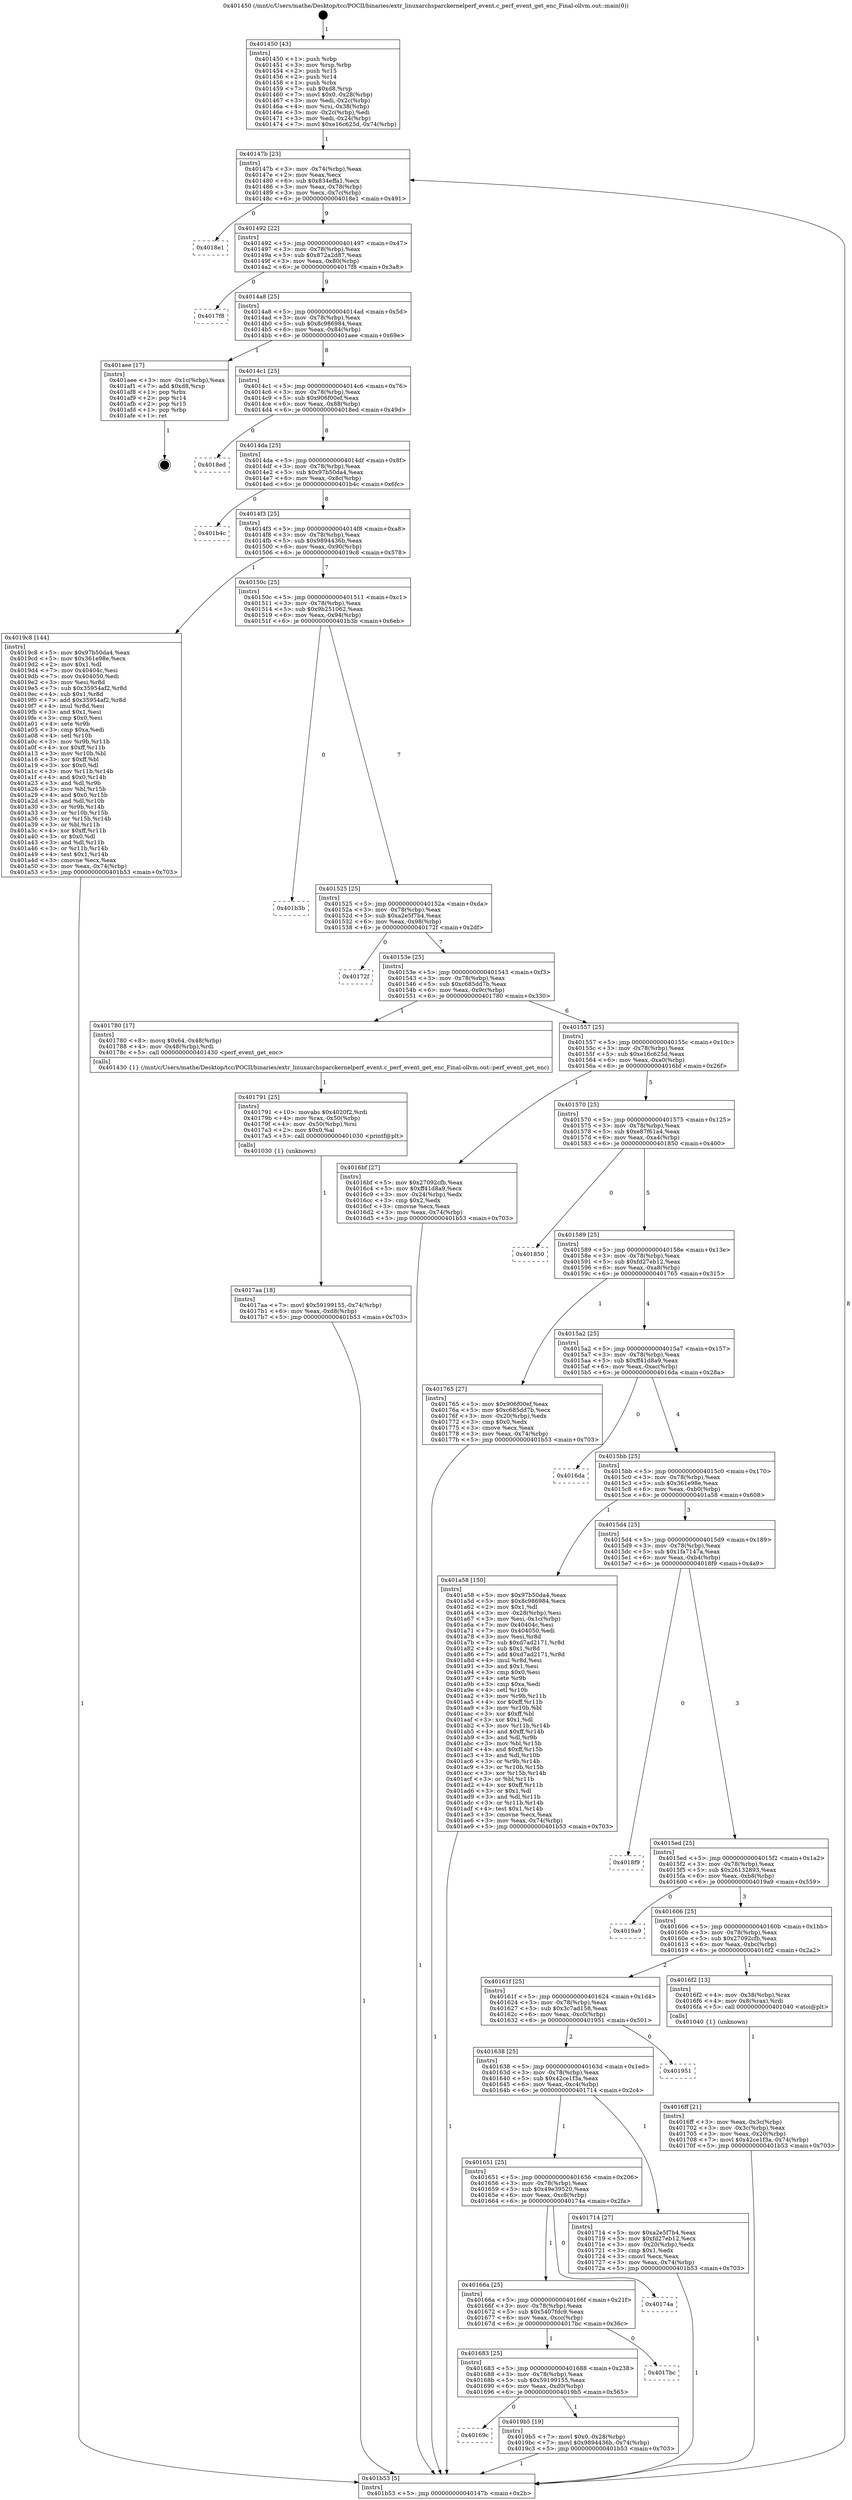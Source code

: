 digraph "0x401450" {
  label = "0x401450 (/mnt/c/Users/mathe/Desktop/tcc/POCII/binaries/extr_linuxarchsparckernelperf_event.c_perf_event_get_enc_Final-ollvm.out::main(0))"
  labelloc = "t"
  node[shape=record]

  Entry [label="",width=0.3,height=0.3,shape=circle,fillcolor=black,style=filled]
  "0x40147b" [label="{
     0x40147b [23]\l
     | [instrs]\l
     &nbsp;&nbsp;0x40147b \<+3\>: mov -0x74(%rbp),%eax\l
     &nbsp;&nbsp;0x40147e \<+2\>: mov %eax,%ecx\l
     &nbsp;&nbsp;0x401480 \<+6\>: sub $0x834effa1,%ecx\l
     &nbsp;&nbsp;0x401486 \<+3\>: mov %eax,-0x78(%rbp)\l
     &nbsp;&nbsp;0x401489 \<+3\>: mov %ecx,-0x7c(%rbp)\l
     &nbsp;&nbsp;0x40148c \<+6\>: je 00000000004018e1 \<main+0x491\>\l
  }"]
  "0x4018e1" [label="{
     0x4018e1\l
  }", style=dashed]
  "0x401492" [label="{
     0x401492 [22]\l
     | [instrs]\l
     &nbsp;&nbsp;0x401492 \<+5\>: jmp 0000000000401497 \<main+0x47\>\l
     &nbsp;&nbsp;0x401497 \<+3\>: mov -0x78(%rbp),%eax\l
     &nbsp;&nbsp;0x40149a \<+5\>: sub $0x872a2d87,%eax\l
     &nbsp;&nbsp;0x40149f \<+3\>: mov %eax,-0x80(%rbp)\l
     &nbsp;&nbsp;0x4014a2 \<+6\>: je 00000000004017f8 \<main+0x3a8\>\l
  }"]
  Exit [label="",width=0.3,height=0.3,shape=circle,fillcolor=black,style=filled,peripheries=2]
  "0x4017f8" [label="{
     0x4017f8\l
  }", style=dashed]
  "0x4014a8" [label="{
     0x4014a8 [25]\l
     | [instrs]\l
     &nbsp;&nbsp;0x4014a8 \<+5\>: jmp 00000000004014ad \<main+0x5d\>\l
     &nbsp;&nbsp;0x4014ad \<+3\>: mov -0x78(%rbp),%eax\l
     &nbsp;&nbsp;0x4014b0 \<+5\>: sub $0x8c986984,%eax\l
     &nbsp;&nbsp;0x4014b5 \<+6\>: mov %eax,-0x84(%rbp)\l
     &nbsp;&nbsp;0x4014bb \<+6\>: je 0000000000401aee \<main+0x69e\>\l
  }"]
  "0x40169c" [label="{
     0x40169c\l
  }", style=dashed]
  "0x401aee" [label="{
     0x401aee [17]\l
     | [instrs]\l
     &nbsp;&nbsp;0x401aee \<+3\>: mov -0x1c(%rbp),%eax\l
     &nbsp;&nbsp;0x401af1 \<+7\>: add $0xd8,%rsp\l
     &nbsp;&nbsp;0x401af8 \<+1\>: pop %rbx\l
     &nbsp;&nbsp;0x401af9 \<+2\>: pop %r14\l
     &nbsp;&nbsp;0x401afb \<+2\>: pop %r15\l
     &nbsp;&nbsp;0x401afd \<+1\>: pop %rbp\l
     &nbsp;&nbsp;0x401afe \<+1\>: ret\l
  }"]
  "0x4014c1" [label="{
     0x4014c1 [25]\l
     | [instrs]\l
     &nbsp;&nbsp;0x4014c1 \<+5\>: jmp 00000000004014c6 \<main+0x76\>\l
     &nbsp;&nbsp;0x4014c6 \<+3\>: mov -0x78(%rbp),%eax\l
     &nbsp;&nbsp;0x4014c9 \<+5\>: sub $0x906f00ef,%eax\l
     &nbsp;&nbsp;0x4014ce \<+6\>: mov %eax,-0x88(%rbp)\l
     &nbsp;&nbsp;0x4014d4 \<+6\>: je 00000000004018ed \<main+0x49d\>\l
  }"]
  "0x4019b5" [label="{
     0x4019b5 [19]\l
     | [instrs]\l
     &nbsp;&nbsp;0x4019b5 \<+7\>: movl $0x0,-0x28(%rbp)\l
     &nbsp;&nbsp;0x4019bc \<+7\>: movl $0x9894436b,-0x74(%rbp)\l
     &nbsp;&nbsp;0x4019c3 \<+5\>: jmp 0000000000401b53 \<main+0x703\>\l
  }"]
  "0x4018ed" [label="{
     0x4018ed\l
  }", style=dashed]
  "0x4014da" [label="{
     0x4014da [25]\l
     | [instrs]\l
     &nbsp;&nbsp;0x4014da \<+5\>: jmp 00000000004014df \<main+0x8f\>\l
     &nbsp;&nbsp;0x4014df \<+3\>: mov -0x78(%rbp),%eax\l
     &nbsp;&nbsp;0x4014e2 \<+5\>: sub $0x97b50da4,%eax\l
     &nbsp;&nbsp;0x4014e7 \<+6\>: mov %eax,-0x8c(%rbp)\l
     &nbsp;&nbsp;0x4014ed \<+6\>: je 0000000000401b4c \<main+0x6fc\>\l
  }"]
  "0x401683" [label="{
     0x401683 [25]\l
     | [instrs]\l
     &nbsp;&nbsp;0x401683 \<+5\>: jmp 0000000000401688 \<main+0x238\>\l
     &nbsp;&nbsp;0x401688 \<+3\>: mov -0x78(%rbp),%eax\l
     &nbsp;&nbsp;0x40168b \<+5\>: sub $0x59199155,%eax\l
     &nbsp;&nbsp;0x401690 \<+6\>: mov %eax,-0xd0(%rbp)\l
     &nbsp;&nbsp;0x401696 \<+6\>: je 00000000004019b5 \<main+0x565\>\l
  }"]
  "0x401b4c" [label="{
     0x401b4c\l
  }", style=dashed]
  "0x4014f3" [label="{
     0x4014f3 [25]\l
     | [instrs]\l
     &nbsp;&nbsp;0x4014f3 \<+5\>: jmp 00000000004014f8 \<main+0xa8\>\l
     &nbsp;&nbsp;0x4014f8 \<+3\>: mov -0x78(%rbp),%eax\l
     &nbsp;&nbsp;0x4014fb \<+5\>: sub $0x9894436b,%eax\l
     &nbsp;&nbsp;0x401500 \<+6\>: mov %eax,-0x90(%rbp)\l
     &nbsp;&nbsp;0x401506 \<+6\>: je 00000000004019c8 \<main+0x578\>\l
  }"]
  "0x4017bc" [label="{
     0x4017bc\l
  }", style=dashed]
  "0x4019c8" [label="{
     0x4019c8 [144]\l
     | [instrs]\l
     &nbsp;&nbsp;0x4019c8 \<+5\>: mov $0x97b50da4,%eax\l
     &nbsp;&nbsp;0x4019cd \<+5\>: mov $0x361e98e,%ecx\l
     &nbsp;&nbsp;0x4019d2 \<+2\>: mov $0x1,%dl\l
     &nbsp;&nbsp;0x4019d4 \<+7\>: mov 0x40404c,%esi\l
     &nbsp;&nbsp;0x4019db \<+7\>: mov 0x404050,%edi\l
     &nbsp;&nbsp;0x4019e2 \<+3\>: mov %esi,%r8d\l
     &nbsp;&nbsp;0x4019e5 \<+7\>: sub $0x35954af2,%r8d\l
     &nbsp;&nbsp;0x4019ec \<+4\>: sub $0x1,%r8d\l
     &nbsp;&nbsp;0x4019f0 \<+7\>: add $0x35954af2,%r8d\l
     &nbsp;&nbsp;0x4019f7 \<+4\>: imul %r8d,%esi\l
     &nbsp;&nbsp;0x4019fb \<+3\>: and $0x1,%esi\l
     &nbsp;&nbsp;0x4019fe \<+3\>: cmp $0x0,%esi\l
     &nbsp;&nbsp;0x401a01 \<+4\>: sete %r9b\l
     &nbsp;&nbsp;0x401a05 \<+3\>: cmp $0xa,%edi\l
     &nbsp;&nbsp;0x401a08 \<+4\>: setl %r10b\l
     &nbsp;&nbsp;0x401a0c \<+3\>: mov %r9b,%r11b\l
     &nbsp;&nbsp;0x401a0f \<+4\>: xor $0xff,%r11b\l
     &nbsp;&nbsp;0x401a13 \<+3\>: mov %r10b,%bl\l
     &nbsp;&nbsp;0x401a16 \<+3\>: xor $0xff,%bl\l
     &nbsp;&nbsp;0x401a19 \<+3\>: xor $0x0,%dl\l
     &nbsp;&nbsp;0x401a1c \<+3\>: mov %r11b,%r14b\l
     &nbsp;&nbsp;0x401a1f \<+4\>: and $0x0,%r14b\l
     &nbsp;&nbsp;0x401a23 \<+3\>: and %dl,%r9b\l
     &nbsp;&nbsp;0x401a26 \<+3\>: mov %bl,%r15b\l
     &nbsp;&nbsp;0x401a29 \<+4\>: and $0x0,%r15b\l
     &nbsp;&nbsp;0x401a2d \<+3\>: and %dl,%r10b\l
     &nbsp;&nbsp;0x401a30 \<+3\>: or %r9b,%r14b\l
     &nbsp;&nbsp;0x401a33 \<+3\>: or %r10b,%r15b\l
     &nbsp;&nbsp;0x401a36 \<+3\>: xor %r15b,%r14b\l
     &nbsp;&nbsp;0x401a39 \<+3\>: or %bl,%r11b\l
     &nbsp;&nbsp;0x401a3c \<+4\>: xor $0xff,%r11b\l
     &nbsp;&nbsp;0x401a40 \<+3\>: or $0x0,%dl\l
     &nbsp;&nbsp;0x401a43 \<+3\>: and %dl,%r11b\l
     &nbsp;&nbsp;0x401a46 \<+3\>: or %r11b,%r14b\l
     &nbsp;&nbsp;0x401a49 \<+4\>: test $0x1,%r14b\l
     &nbsp;&nbsp;0x401a4d \<+3\>: cmovne %ecx,%eax\l
     &nbsp;&nbsp;0x401a50 \<+3\>: mov %eax,-0x74(%rbp)\l
     &nbsp;&nbsp;0x401a53 \<+5\>: jmp 0000000000401b53 \<main+0x703\>\l
  }"]
  "0x40150c" [label="{
     0x40150c [25]\l
     | [instrs]\l
     &nbsp;&nbsp;0x40150c \<+5\>: jmp 0000000000401511 \<main+0xc1\>\l
     &nbsp;&nbsp;0x401511 \<+3\>: mov -0x78(%rbp),%eax\l
     &nbsp;&nbsp;0x401514 \<+5\>: sub $0x9b251062,%eax\l
     &nbsp;&nbsp;0x401519 \<+6\>: mov %eax,-0x94(%rbp)\l
     &nbsp;&nbsp;0x40151f \<+6\>: je 0000000000401b3b \<main+0x6eb\>\l
  }"]
  "0x40166a" [label="{
     0x40166a [25]\l
     | [instrs]\l
     &nbsp;&nbsp;0x40166a \<+5\>: jmp 000000000040166f \<main+0x21f\>\l
     &nbsp;&nbsp;0x40166f \<+3\>: mov -0x78(%rbp),%eax\l
     &nbsp;&nbsp;0x401672 \<+5\>: sub $0x5407fdc9,%eax\l
     &nbsp;&nbsp;0x401677 \<+6\>: mov %eax,-0xcc(%rbp)\l
     &nbsp;&nbsp;0x40167d \<+6\>: je 00000000004017bc \<main+0x36c\>\l
  }"]
  "0x401b3b" [label="{
     0x401b3b\l
  }", style=dashed]
  "0x401525" [label="{
     0x401525 [25]\l
     | [instrs]\l
     &nbsp;&nbsp;0x401525 \<+5\>: jmp 000000000040152a \<main+0xda\>\l
     &nbsp;&nbsp;0x40152a \<+3\>: mov -0x78(%rbp),%eax\l
     &nbsp;&nbsp;0x40152d \<+5\>: sub $0xa2e5f7b4,%eax\l
     &nbsp;&nbsp;0x401532 \<+6\>: mov %eax,-0x98(%rbp)\l
     &nbsp;&nbsp;0x401538 \<+6\>: je 000000000040172f \<main+0x2df\>\l
  }"]
  "0x40174a" [label="{
     0x40174a\l
  }", style=dashed]
  "0x40172f" [label="{
     0x40172f\l
  }", style=dashed]
  "0x40153e" [label="{
     0x40153e [25]\l
     | [instrs]\l
     &nbsp;&nbsp;0x40153e \<+5\>: jmp 0000000000401543 \<main+0xf3\>\l
     &nbsp;&nbsp;0x401543 \<+3\>: mov -0x78(%rbp),%eax\l
     &nbsp;&nbsp;0x401546 \<+5\>: sub $0xc685dd7b,%eax\l
     &nbsp;&nbsp;0x40154b \<+6\>: mov %eax,-0x9c(%rbp)\l
     &nbsp;&nbsp;0x401551 \<+6\>: je 0000000000401780 \<main+0x330\>\l
  }"]
  "0x4017aa" [label="{
     0x4017aa [18]\l
     | [instrs]\l
     &nbsp;&nbsp;0x4017aa \<+7\>: movl $0x59199155,-0x74(%rbp)\l
     &nbsp;&nbsp;0x4017b1 \<+6\>: mov %eax,-0xd8(%rbp)\l
     &nbsp;&nbsp;0x4017b7 \<+5\>: jmp 0000000000401b53 \<main+0x703\>\l
  }"]
  "0x401780" [label="{
     0x401780 [17]\l
     | [instrs]\l
     &nbsp;&nbsp;0x401780 \<+8\>: movq $0x64,-0x48(%rbp)\l
     &nbsp;&nbsp;0x401788 \<+4\>: mov -0x48(%rbp),%rdi\l
     &nbsp;&nbsp;0x40178c \<+5\>: call 0000000000401430 \<perf_event_get_enc\>\l
     | [calls]\l
     &nbsp;&nbsp;0x401430 \{1\} (/mnt/c/Users/mathe/Desktop/tcc/POCII/binaries/extr_linuxarchsparckernelperf_event.c_perf_event_get_enc_Final-ollvm.out::perf_event_get_enc)\l
  }"]
  "0x401557" [label="{
     0x401557 [25]\l
     | [instrs]\l
     &nbsp;&nbsp;0x401557 \<+5\>: jmp 000000000040155c \<main+0x10c\>\l
     &nbsp;&nbsp;0x40155c \<+3\>: mov -0x78(%rbp),%eax\l
     &nbsp;&nbsp;0x40155f \<+5\>: sub $0xe16c625d,%eax\l
     &nbsp;&nbsp;0x401564 \<+6\>: mov %eax,-0xa0(%rbp)\l
     &nbsp;&nbsp;0x40156a \<+6\>: je 00000000004016bf \<main+0x26f\>\l
  }"]
  "0x401791" [label="{
     0x401791 [25]\l
     | [instrs]\l
     &nbsp;&nbsp;0x401791 \<+10\>: movabs $0x4020f2,%rdi\l
     &nbsp;&nbsp;0x40179b \<+4\>: mov %rax,-0x50(%rbp)\l
     &nbsp;&nbsp;0x40179f \<+4\>: mov -0x50(%rbp),%rsi\l
     &nbsp;&nbsp;0x4017a3 \<+2\>: mov $0x0,%al\l
     &nbsp;&nbsp;0x4017a5 \<+5\>: call 0000000000401030 \<printf@plt\>\l
     | [calls]\l
     &nbsp;&nbsp;0x401030 \{1\} (unknown)\l
  }"]
  "0x4016bf" [label="{
     0x4016bf [27]\l
     | [instrs]\l
     &nbsp;&nbsp;0x4016bf \<+5\>: mov $0x27092cfb,%eax\l
     &nbsp;&nbsp;0x4016c4 \<+5\>: mov $0xff41d8a9,%ecx\l
     &nbsp;&nbsp;0x4016c9 \<+3\>: mov -0x24(%rbp),%edx\l
     &nbsp;&nbsp;0x4016cc \<+3\>: cmp $0x2,%edx\l
     &nbsp;&nbsp;0x4016cf \<+3\>: cmovne %ecx,%eax\l
     &nbsp;&nbsp;0x4016d2 \<+3\>: mov %eax,-0x74(%rbp)\l
     &nbsp;&nbsp;0x4016d5 \<+5\>: jmp 0000000000401b53 \<main+0x703\>\l
  }"]
  "0x401570" [label="{
     0x401570 [25]\l
     | [instrs]\l
     &nbsp;&nbsp;0x401570 \<+5\>: jmp 0000000000401575 \<main+0x125\>\l
     &nbsp;&nbsp;0x401575 \<+3\>: mov -0x78(%rbp),%eax\l
     &nbsp;&nbsp;0x401578 \<+5\>: sub $0xe87f61a4,%eax\l
     &nbsp;&nbsp;0x40157d \<+6\>: mov %eax,-0xa4(%rbp)\l
     &nbsp;&nbsp;0x401583 \<+6\>: je 0000000000401850 \<main+0x400\>\l
  }"]
  "0x401b53" [label="{
     0x401b53 [5]\l
     | [instrs]\l
     &nbsp;&nbsp;0x401b53 \<+5\>: jmp 000000000040147b \<main+0x2b\>\l
  }"]
  "0x401450" [label="{
     0x401450 [43]\l
     | [instrs]\l
     &nbsp;&nbsp;0x401450 \<+1\>: push %rbp\l
     &nbsp;&nbsp;0x401451 \<+3\>: mov %rsp,%rbp\l
     &nbsp;&nbsp;0x401454 \<+2\>: push %r15\l
     &nbsp;&nbsp;0x401456 \<+2\>: push %r14\l
     &nbsp;&nbsp;0x401458 \<+1\>: push %rbx\l
     &nbsp;&nbsp;0x401459 \<+7\>: sub $0xd8,%rsp\l
     &nbsp;&nbsp;0x401460 \<+7\>: movl $0x0,-0x28(%rbp)\l
     &nbsp;&nbsp;0x401467 \<+3\>: mov %edi,-0x2c(%rbp)\l
     &nbsp;&nbsp;0x40146a \<+4\>: mov %rsi,-0x38(%rbp)\l
     &nbsp;&nbsp;0x40146e \<+3\>: mov -0x2c(%rbp),%edi\l
     &nbsp;&nbsp;0x401471 \<+3\>: mov %edi,-0x24(%rbp)\l
     &nbsp;&nbsp;0x401474 \<+7\>: movl $0xe16c625d,-0x74(%rbp)\l
  }"]
  "0x401651" [label="{
     0x401651 [25]\l
     | [instrs]\l
     &nbsp;&nbsp;0x401651 \<+5\>: jmp 0000000000401656 \<main+0x206\>\l
     &nbsp;&nbsp;0x401656 \<+3\>: mov -0x78(%rbp),%eax\l
     &nbsp;&nbsp;0x401659 \<+5\>: sub $0x49e39520,%eax\l
     &nbsp;&nbsp;0x40165e \<+6\>: mov %eax,-0xc8(%rbp)\l
     &nbsp;&nbsp;0x401664 \<+6\>: je 000000000040174a \<main+0x2fa\>\l
  }"]
  "0x401850" [label="{
     0x401850\l
  }", style=dashed]
  "0x401589" [label="{
     0x401589 [25]\l
     | [instrs]\l
     &nbsp;&nbsp;0x401589 \<+5\>: jmp 000000000040158e \<main+0x13e\>\l
     &nbsp;&nbsp;0x40158e \<+3\>: mov -0x78(%rbp),%eax\l
     &nbsp;&nbsp;0x401591 \<+5\>: sub $0xfd27eb12,%eax\l
     &nbsp;&nbsp;0x401596 \<+6\>: mov %eax,-0xa8(%rbp)\l
     &nbsp;&nbsp;0x40159c \<+6\>: je 0000000000401765 \<main+0x315\>\l
  }"]
  "0x401714" [label="{
     0x401714 [27]\l
     | [instrs]\l
     &nbsp;&nbsp;0x401714 \<+5\>: mov $0xa2e5f7b4,%eax\l
     &nbsp;&nbsp;0x401719 \<+5\>: mov $0xfd27eb12,%ecx\l
     &nbsp;&nbsp;0x40171e \<+3\>: mov -0x20(%rbp),%edx\l
     &nbsp;&nbsp;0x401721 \<+3\>: cmp $0x1,%edx\l
     &nbsp;&nbsp;0x401724 \<+3\>: cmovl %ecx,%eax\l
     &nbsp;&nbsp;0x401727 \<+3\>: mov %eax,-0x74(%rbp)\l
     &nbsp;&nbsp;0x40172a \<+5\>: jmp 0000000000401b53 \<main+0x703\>\l
  }"]
  "0x401765" [label="{
     0x401765 [27]\l
     | [instrs]\l
     &nbsp;&nbsp;0x401765 \<+5\>: mov $0x906f00ef,%eax\l
     &nbsp;&nbsp;0x40176a \<+5\>: mov $0xc685dd7b,%ecx\l
     &nbsp;&nbsp;0x40176f \<+3\>: mov -0x20(%rbp),%edx\l
     &nbsp;&nbsp;0x401772 \<+3\>: cmp $0x0,%edx\l
     &nbsp;&nbsp;0x401775 \<+3\>: cmove %ecx,%eax\l
     &nbsp;&nbsp;0x401778 \<+3\>: mov %eax,-0x74(%rbp)\l
     &nbsp;&nbsp;0x40177b \<+5\>: jmp 0000000000401b53 \<main+0x703\>\l
  }"]
  "0x4015a2" [label="{
     0x4015a2 [25]\l
     | [instrs]\l
     &nbsp;&nbsp;0x4015a2 \<+5\>: jmp 00000000004015a7 \<main+0x157\>\l
     &nbsp;&nbsp;0x4015a7 \<+3\>: mov -0x78(%rbp),%eax\l
     &nbsp;&nbsp;0x4015aa \<+5\>: sub $0xff41d8a9,%eax\l
     &nbsp;&nbsp;0x4015af \<+6\>: mov %eax,-0xac(%rbp)\l
     &nbsp;&nbsp;0x4015b5 \<+6\>: je 00000000004016da \<main+0x28a\>\l
  }"]
  "0x401638" [label="{
     0x401638 [25]\l
     | [instrs]\l
     &nbsp;&nbsp;0x401638 \<+5\>: jmp 000000000040163d \<main+0x1ed\>\l
     &nbsp;&nbsp;0x40163d \<+3\>: mov -0x78(%rbp),%eax\l
     &nbsp;&nbsp;0x401640 \<+5\>: sub $0x42ce1f3a,%eax\l
     &nbsp;&nbsp;0x401645 \<+6\>: mov %eax,-0xc4(%rbp)\l
     &nbsp;&nbsp;0x40164b \<+6\>: je 0000000000401714 \<main+0x2c4\>\l
  }"]
  "0x4016da" [label="{
     0x4016da\l
  }", style=dashed]
  "0x4015bb" [label="{
     0x4015bb [25]\l
     | [instrs]\l
     &nbsp;&nbsp;0x4015bb \<+5\>: jmp 00000000004015c0 \<main+0x170\>\l
     &nbsp;&nbsp;0x4015c0 \<+3\>: mov -0x78(%rbp),%eax\l
     &nbsp;&nbsp;0x4015c3 \<+5\>: sub $0x361e98e,%eax\l
     &nbsp;&nbsp;0x4015c8 \<+6\>: mov %eax,-0xb0(%rbp)\l
     &nbsp;&nbsp;0x4015ce \<+6\>: je 0000000000401a58 \<main+0x608\>\l
  }"]
  "0x401951" [label="{
     0x401951\l
  }", style=dashed]
  "0x401a58" [label="{
     0x401a58 [150]\l
     | [instrs]\l
     &nbsp;&nbsp;0x401a58 \<+5\>: mov $0x97b50da4,%eax\l
     &nbsp;&nbsp;0x401a5d \<+5\>: mov $0x8c986984,%ecx\l
     &nbsp;&nbsp;0x401a62 \<+2\>: mov $0x1,%dl\l
     &nbsp;&nbsp;0x401a64 \<+3\>: mov -0x28(%rbp),%esi\l
     &nbsp;&nbsp;0x401a67 \<+3\>: mov %esi,-0x1c(%rbp)\l
     &nbsp;&nbsp;0x401a6a \<+7\>: mov 0x40404c,%esi\l
     &nbsp;&nbsp;0x401a71 \<+7\>: mov 0x404050,%edi\l
     &nbsp;&nbsp;0x401a78 \<+3\>: mov %esi,%r8d\l
     &nbsp;&nbsp;0x401a7b \<+7\>: sub $0xd7ad2171,%r8d\l
     &nbsp;&nbsp;0x401a82 \<+4\>: sub $0x1,%r8d\l
     &nbsp;&nbsp;0x401a86 \<+7\>: add $0xd7ad2171,%r8d\l
     &nbsp;&nbsp;0x401a8d \<+4\>: imul %r8d,%esi\l
     &nbsp;&nbsp;0x401a91 \<+3\>: and $0x1,%esi\l
     &nbsp;&nbsp;0x401a94 \<+3\>: cmp $0x0,%esi\l
     &nbsp;&nbsp;0x401a97 \<+4\>: sete %r9b\l
     &nbsp;&nbsp;0x401a9b \<+3\>: cmp $0xa,%edi\l
     &nbsp;&nbsp;0x401a9e \<+4\>: setl %r10b\l
     &nbsp;&nbsp;0x401aa2 \<+3\>: mov %r9b,%r11b\l
     &nbsp;&nbsp;0x401aa5 \<+4\>: xor $0xff,%r11b\l
     &nbsp;&nbsp;0x401aa9 \<+3\>: mov %r10b,%bl\l
     &nbsp;&nbsp;0x401aac \<+3\>: xor $0xff,%bl\l
     &nbsp;&nbsp;0x401aaf \<+3\>: xor $0x1,%dl\l
     &nbsp;&nbsp;0x401ab2 \<+3\>: mov %r11b,%r14b\l
     &nbsp;&nbsp;0x401ab5 \<+4\>: and $0xff,%r14b\l
     &nbsp;&nbsp;0x401ab9 \<+3\>: and %dl,%r9b\l
     &nbsp;&nbsp;0x401abc \<+3\>: mov %bl,%r15b\l
     &nbsp;&nbsp;0x401abf \<+4\>: and $0xff,%r15b\l
     &nbsp;&nbsp;0x401ac3 \<+3\>: and %dl,%r10b\l
     &nbsp;&nbsp;0x401ac6 \<+3\>: or %r9b,%r14b\l
     &nbsp;&nbsp;0x401ac9 \<+3\>: or %r10b,%r15b\l
     &nbsp;&nbsp;0x401acc \<+3\>: xor %r15b,%r14b\l
     &nbsp;&nbsp;0x401acf \<+3\>: or %bl,%r11b\l
     &nbsp;&nbsp;0x401ad2 \<+4\>: xor $0xff,%r11b\l
     &nbsp;&nbsp;0x401ad6 \<+3\>: or $0x1,%dl\l
     &nbsp;&nbsp;0x401ad9 \<+3\>: and %dl,%r11b\l
     &nbsp;&nbsp;0x401adc \<+3\>: or %r11b,%r14b\l
     &nbsp;&nbsp;0x401adf \<+4\>: test $0x1,%r14b\l
     &nbsp;&nbsp;0x401ae3 \<+3\>: cmovne %ecx,%eax\l
     &nbsp;&nbsp;0x401ae6 \<+3\>: mov %eax,-0x74(%rbp)\l
     &nbsp;&nbsp;0x401ae9 \<+5\>: jmp 0000000000401b53 \<main+0x703\>\l
  }"]
  "0x4015d4" [label="{
     0x4015d4 [25]\l
     | [instrs]\l
     &nbsp;&nbsp;0x4015d4 \<+5\>: jmp 00000000004015d9 \<main+0x189\>\l
     &nbsp;&nbsp;0x4015d9 \<+3\>: mov -0x78(%rbp),%eax\l
     &nbsp;&nbsp;0x4015dc \<+5\>: sub $0x1fa7147a,%eax\l
     &nbsp;&nbsp;0x4015e1 \<+6\>: mov %eax,-0xb4(%rbp)\l
     &nbsp;&nbsp;0x4015e7 \<+6\>: je 00000000004018f9 \<main+0x4a9\>\l
  }"]
  "0x4016ff" [label="{
     0x4016ff [21]\l
     | [instrs]\l
     &nbsp;&nbsp;0x4016ff \<+3\>: mov %eax,-0x3c(%rbp)\l
     &nbsp;&nbsp;0x401702 \<+3\>: mov -0x3c(%rbp),%eax\l
     &nbsp;&nbsp;0x401705 \<+3\>: mov %eax,-0x20(%rbp)\l
     &nbsp;&nbsp;0x401708 \<+7\>: movl $0x42ce1f3a,-0x74(%rbp)\l
     &nbsp;&nbsp;0x40170f \<+5\>: jmp 0000000000401b53 \<main+0x703\>\l
  }"]
  "0x4018f9" [label="{
     0x4018f9\l
  }", style=dashed]
  "0x4015ed" [label="{
     0x4015ed [25]\l
     | [instrs]\l
     &nbsp;&nbsp;0x4015ed \<+5\>: jmp 00000000004015f2 \<main+0x1a2\>\l
     &nbsp;&nbsp;0x4015f2 \<+3\>: mov -0x78(%rbp),%eax\l
     &nbsp;&nbsp;0x4015f5 \<+5\>: sub $0x26132893,%eax\l
     &nbsp;&nbsp;0x4015fa \<+6\>: mov %eax,-0xb8(%rbp)\l
     &nbsp;&nbsp;0x401600 \<+6\>: je 00000000004019a9 \<main+0x559\>\l
  }"]
  "0x40161f" [label="{
     0x40161f [25]\l
     | [instrs]\l
     &nbsp;&nbsp;0x40161f \<+5\>: jmp 0000000000401624 \<main+0x1d4\>\l
     &nbsp;&nbsp;0x401624 \<+3\>: mov -0x78(%rbp),%eax\l
     &nbsp;&nbsp;0x401627 \<+5\>: sub $0x3c7ad158,%eax\l
     &nbsp;&nbsp;0x40162c \<+6\>: mov %eax,-0xc0(%rbp)\l
     &nbsp;&nbsp;0x401632 \<+6\>: je 0000000000401951 \<main+0x501\>\l
  }"]
  "0x4019a9" [label="{
     0x4019a9\l
  }", style=dashed]
  "0x401606" [label="{
     0x401606 [25]\l
     | [instrs]\l
     &nbsp;&nbsp;0x401606 \<+5\>: jmp 000000000040160b \<main+0x1bb\>\l
     &nbsp;&nbsp;0x40160b \<+3\>: mov -0x78(%rbp),%eax\l
     &nbsp;&nbsp;0x40160e \<+5\>: sub $0x27092cfb,%eax\l
     &nbsp;&nbsp;0x401613 \<+6\>: mov %eax,-0xbc(%rbp)\l
     &nbsp;&nbsp;0x401619 \<+6\>: je 00000000004016f2 \<main+0x2a2\>\l
  }"]
  "0x4016f2" [label="{
     0x4016f2 [13]\l
     | [instrs]\l
     &nbsp;&nbsp;0x4016f2 \<+4\>: mov -0x38(%rbp),%rax\l
     &nbsp;&nbsp;0x4016f6 \<+4\>: mov 0x8(%rax),%rdi\l
     &nbsp;&nbsp;0x4016fa \<+5\>: call 0000000000401040 \<atoi@plt\>\l
     | [calls]\l
     &nbsp;&nbsp;0x401040 \{1\} (unknown)\l
  }"]
  Entry -> "0x401450" [label=" 1"]
  "0x40147b" -> "0x4018e1" [label=" 0"]
  "0x40147b" -> "0x401492" [label=" 9"]
  "0x401aee" -> Exit [label=" 1"]
  "0x401492" -> "0x4017f8" [label=" 0"]
  "0x401492" -> "0x4014a8" [label=" 9"]
  "0x401a58" -> "0x401b53" [label=" 1"]
  "0x4014a8" -> "0x401aee" [label=" 1"]
  "0x4014a8" -> "0x4014c1" [label=" 8"]
  "0x4019c8" -> "0x401b53" [label=" 1"]
  "0x4014c1" -> "0x4018ed" [label=" 0"]
  "0x4014c1" -> "0x4014da" [label=" 8"]
  "0x4019b5" -> "0x401b53" [label=" 1"]
  "0x4014da" -> "0x401b4c" [label=" 0"]
  "0x4014da" -> "0x4014f3" [label=" 8"]
  "0x401683" -> "0x4019b5" [label=" 1"]
  "0x4014f3" -> "0x4019c8" [label=" 1"]
  "0x4014f3" -> "0x40150c" [label=" 7"]
  "0x401683" -> "0x40169c" [label=" 0"]
  "0x40150c" -> "0x401b3b" [label=" 0"]
  "0x40150c" -> "0x401525" [label=" 7"]
  "0x40166a" -> "0x4017bc" [label=" 0"]
  "0x401525" -> "0x40172f" [label=" 0"]
  "0x401525" -> "0x40153e" [label=" 7"]
  "0x40166a" -> "0x401683" [label=" 1"]
  "0x40153e" -> "0x401780" [label=" 1"]
  "0x40153e" -> "0x401557" [label=" 6"]
  "0x401651" -> "0x40174a" [label=" 0"]
  "0x401557" -> "0x4016bf" [label=" 1"]
  "0x401557" -> "0x401570" [label=" 5"]
  "0x4016bf" -> "0x401b53" [label=" 1"]
  "0x401450" -> "0x40147b" [label=" 1"]
  "0x401b53" -> "0x40147b" [label=" 8"]
  "0x401651" -> "0x40166a" [label=" 1"]
  "0x401570" -> "0x401850" [label=" 0"]
  "0x401570" -> "0x401589" [label=" 5"]
  "0x4017aa" -> "0x401b53" [label=" 1"]
  "0x401589" -> "0x401765" [label=" 1"]
  "0x401589" -> "0x4015a2" [label=" 4"]
  "0x401791" -> "0x4017aa" [label=" 1"]
  "0x4015a2" -> "0x4016da" [label=" 0"]
  "0x4015a2" -> "0x4015bb" [label=" 4"]
  "0x401765" -> "0x401b53" [label=" 1"]
  "0x4015bb" -> "0x401a58" [label=" 1"]
  "0x4015bb" -> "0x4015d4" [label=" 3"]
  "0x401714" -> "0x401b53" [label=" 1"]
  "0x4015d4" -> "0x4018f9" [label=" 0"]
  "0x4015d4" -> "0x4015ed" [label=" 3"]
  "0x401638" -> "0x401714" [label=" 1"]
  "0x4015ed" -> "0x4019a9" [label=" 0"]
  "0x4015ed" -> "0x401606" [label=" 3"]
  "0x401780" -> "0x401791" [label=" 1"]
  "0x401606" -> "0x4016f2" [label=" 1"]
  "0x401606" -> "0x40161f" [label=" 2"]
  "0x4016f2" -> "0x4016ff" [label=" 1"]
  "0x4016ff" -> "0x401b53" [label=" 1"]
  "0x401638" -> "0x401651" [label=" 1"]
  "0x40161f" -> "0x401951" [label=" 0"]
  "0x40161f" -> "0x401638" [label=" 2"]
}
